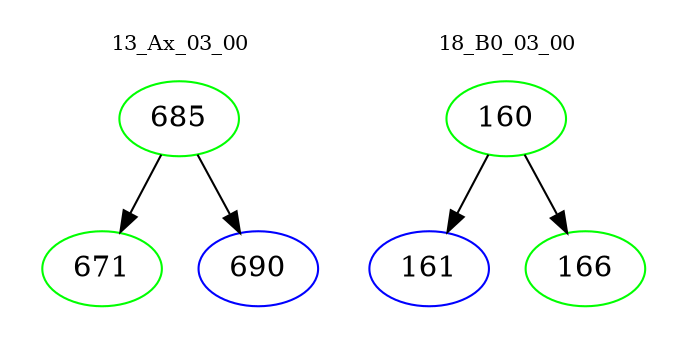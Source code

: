 digraph{
subgraph cluster_0 {
color = white
label = "13_Ax_03_00";
fontsize=10;
T0_685 [label="685", color="green"]
T0_685 -> T0_671 [color="black"]
T0_671 [label="671", color="green"]
T0_685 -> T0_690 [color="black"]
T0_690 [label="690", color="blue"]
}
subgraph cluster_1 {
color = white
label = "18_B0_03_00";
fontsize=10;
T1_160 [label="160", color="green"]
T1_160 -> T1_161 [color="black"]
T1_161 [label="161", color="blue"]
T1_160 -> T1_166 [color="black"]
T1_166 [label="166", color="green"]
}
}
